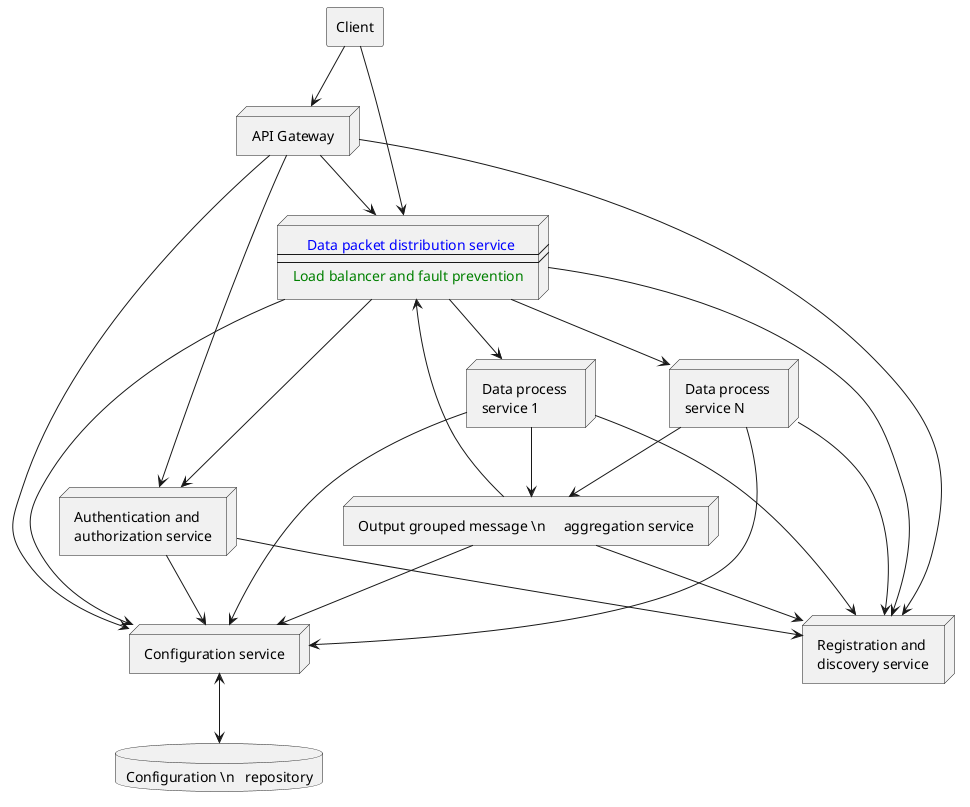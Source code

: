 @startuml

agent client as "Client"
node gateway as "API Gateway"
node auth as "Authentication and \nauthorization service"
node config as "Configuration service"
node register as "Registration and \ndiscovery service"
database crepo [
Configuration \n   repository
]
node distrib [
<color:blue>    Data packet distribution service</color>
----
----
<color:green>Load balancer and fault prevention</color>
]
node process1 as "Data process \nservice 1"
node processN as "Data process \nservice N"
node aggregation [
Output grouped message \n     aggregation service
]

client --> gateway
gateway --> auth
gateway --> config
gateway --> register
auth --> config
auth --> register
config <--> crepo
gateway --> distrib
client --> distrib
distrib --> auth
distrib --> config
distrib --> register
distrib --> process1
process1 --> config
process1 --> register
distrib --> processN
processN --> config
processN --> register
process1 --> aggregation
processN --> aggregation
aggregation --> distrib
aggregation --> config
aggregation --> register
@enduml